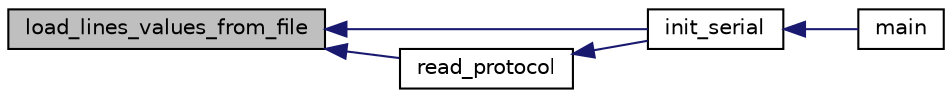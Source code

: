 digraph "load_lines_values_from_file"
{
  edge [fontname="Helvetica",fontsize="10",labelfontname="Helvetica",labelfontsize="10"];
  node [fontname="Helvetica",fontsize="10",shape=record];
  rankdir="LR";
  Node9 [label="load_lines_values_from_file",height=0.2,width=0.4,color="black", fillcolor="grey75", style="filled", fontcolor="black"];
  Node9 -> Node10 [dir="back",color="midnightblue",fontsize="10",style="solid",fontname="Helvetica"];
  Node10 [label="init_serial",height=0.2,width=0.4,color="black", fillcolor="white", style="filled",URL="$_serial_8hpp.html#a2b084dfbf8ee0767f0387e06c389f8f4"];
  Node10 -> Node11 [dir="back",color="midnightblue",fontsize="10",style="solid",fontname="Helvetica"];
  Node11 [label="main",height=0.2,width=0.4,color="black", fillcolor="white", style="filled",URL="$main_8cpp.html#a0ddf1224851353fc92bfbff6f499fa97"];
  Node9 -> Node12 [dir="back",color="midnightblue",fontsize="10",style="solid",fontname="Helvetica"];
  Node12 [label="read_protocol",height=0.2,width=0.4,color="black", fillcolor="white", style="filled",URL="$_serial_8hpp.html#acd224657b8cf228f192135e4604a4e67"];
  Node12 -> Node10 [dir="back",color="midnightblue",fontsize="10",style="solid",fontname="Helvetica"];
}

